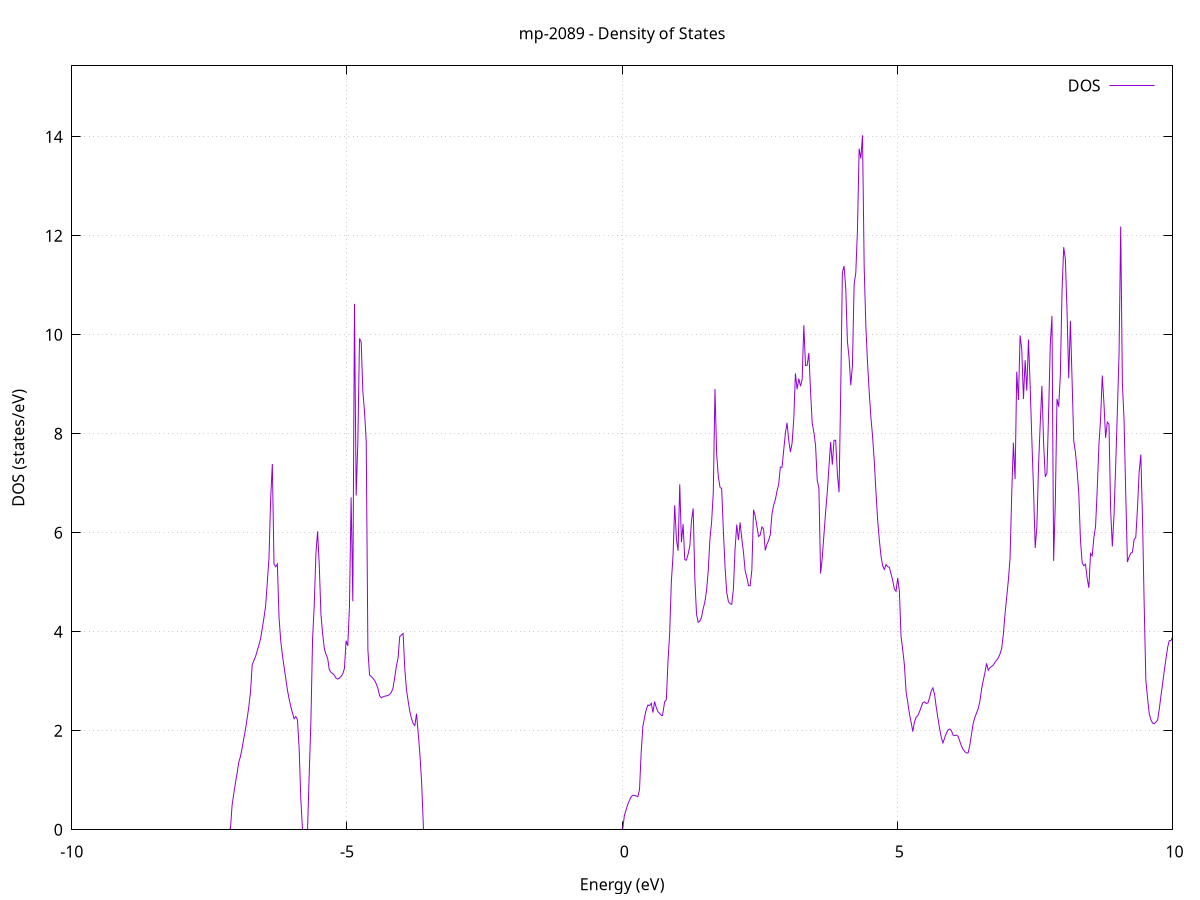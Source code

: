set title 'mp-2089 - Density of States'
set xlabel 'Energy (eV)'
set ylabel 'DOS (states/eV)'
set grid
set xrange [-10:10]
set yrange [0:15.429]
set xzeroaxis lt -1
set terminal png size 800,600
set output 'mp-2089_dos_gnuplot.png'
plot '-' using 1:2 with lines title 'DOS'
-46.508700 0.000000
-46.478300 0.000000
-46.447800 0.000000
-46.417300 0.000000
-46.386900 0.000000
-46.356400 0.000000
-46.325900 0.000000
-46.295500 0.000000
-46.265000 0.000000
-46.234500 0.000000
-46.204100 0.000000
-46.173600 0.000000
-46.143100 0.000000
-46.112700 0.000000
-46.082200 0.000000
-46.051800 0.000000
-46.021300 0.000000
-45.990800 0.000000
-45.960400 0.000000
-45.929900 0.000000
-45.899400 0.000000
-45.869000 0.000000
-45.838500 0.000000
-45.808000 0.000000
-45.777600 0.000000
-45.747100 0.000000
-45.716600 0.000000
-45.686200 0.000000
-45.655700 0.000000
-45.625200 0.000000
-45.594800 0.000000
-45.564300 0.000000
-45.533900 0.000000
-45.503400 0.000000
-45.472900 0.000000
-45.442500 0.000000
-45.412000 0.000000
-45.381500 0.000000
-45.351100 0.000000
-45.320600 0.000000
-45.290100 0.000000
-45.259700 0.000000
-45.229200 0.000000
-45.198700 0.000000
-45.168300 0.000000
-45.137800 0.000000
-45.107300 0.000000
-45.076900 0.000000
-45.046400 0.000000
-45.016000 0.000000
-44.985500 0.000000
-44.955000 0.000000
-44.924600 0.000000
-44.894100 0.000000
-44.863600 0.000000
-44.833200 0.000000
-44.802700 0.000000
-44.772200 0.000000
-44.741800 0.000000
-44.711300 0.000000
-44.680800 0.000000
-44.650400 0.000000
-44.619900 0.000000
-44.589400 0.000000
-44.559000 0.000000
-44.528500 0.000000
-44.498100 0.000000
-44.467600 0.000000
-44.437100 0.000000
-44.406700 0.000000
-44.376200 0.000000
-44.345700 0.000000
-44.315300 0.000000
-44.284800 0.000000
-44.254300 0.000000
-44.223900 0.000000
-44.193400 0.000000
-44.162900 0.000000
-44.132500 0.000000
-44.102000 0.000000
-44.071500 0.000000
-44.041100 0.000000
-44.010600 0.000000
-43.980200 0.000000
-43.949700 0.000000
-43.919200 0.000000
-43.888800 0.000000
-43.858300 0.000000
-43.827800 0.000000
-43.797400 0.000000
-43.766900 0.000000
-43.736400 864.516000
-43.706000 0.000000
-43.675500 0.000000
-43.645000 0.000000
-43.614600 0.000000
-43.584100 0.000000
-43.553600 0.000000
-43.523200 0.000000
-43.492700 0.000000
-43.462300 0.000000
-43.431800 0.000000
-43.401300 0.000000
-43.370900 0.000000
-43.340400 0.000000
-43.309900 0.000000
-43.279500 0.000000
-43.249000 0.000000
-43.218500 0.000000
-43.188100 0.000000
-43.157600 0.000000
-43.127100 0.000000
-43.096700 0.000000
-43.066200 0.000000
-43.035700 0.000000
-43.005300 0.000000
-42.974800 0.000000
-42.944400 0.000000
-42.913900 0.000000
-42.883400 0.000000
-42.853000 0.000000
-42.822500 0.000000
-42.792000 0.000000
-42.761600 0.000000
-42.731100 0.000000
-42.700600 0.000000
-42.670200 0.000000
-42.639700 0.000000
-42.609200 0.000000
-42.578800 0.000000
-42.548300 0.000000
-42.517800 0.000000
-42.487400 0.000000
-42.456900 0.000000
-42.426500 0.000000
-42.396000 0.000000
-42.365500 0.000000
-42.335100 0.000000
-42.304600 0.000000
-42.274100 0.000000
-42.243700 0.000000
-42.213200 0.000000
-42.182700 0.000000
-42.152300 0.000000
-42.121800 0.000000
-42.091300 0.000000
-42.060900 0.000000
-42.030400 0.000000
-41.999900 0.000000
-41.969500 0.000000
-41.939000 0.000000
-41.908600 0.000000
-41.878100 0.000000
-41.847600 0.000000
-41.817200 0.000000
-41.786700 0.000000
-41.756200 0.000000
-41.725800 0.000000
-41.695300 0.000000
-41.664800 0.000000
-41.634400 0.000000
-41.603900 0.000000
-41.573400 0.000000
-41.543000 0.000000
-41.512500 0.000000
-41.482000 0.000000
-41.451600 0.000000
-41.421100 0.000000
-41.390700 0.000000
-41.360200 0.000000
-41.329700 0.000000
-41.299300 0.000000
-41.268800 0.000000
-41.238300 0.000000
-41.207900 0.000000
-41.177400 0.000000
-41.146900 0.000000
-41.116500 0.000000
-41.086000 0.000000
-41.055500 0.000000
-41.025100 0.000000
-40.994600 0.000000
-40.964100 0.000000
-40.933700 0.000000
-40.903200 0.000000
-40.872800 0.000000
-40.842300 0.000000
-40.811800 0.000000
-40.781400 0.000000
-40.750900 0.000000
-40.720400 0.000000
-40.690000 0.000000
-40.659500 0.000000
-40.629000 0.000000
-40.598600 0.000000
-40.568100 0.000000
-40.537600 0.000000
-40.507200 0.000000
-40.476700 0.000000
-40.446200 0.000000
-40.415800 0.000000
-40.385300 0.000000
-40.354900 0.000000
-40.324400 0.000000
-40.293900 0.000000
-40.263500 0.000000
-40.233000 0.000000
-40.202500 0.000000
-40.172100 0.000000
-40.141600 0.000000
-40.111100 0.000000
-40.080700 0.000000
-40.050200 0.000000
-40.019700 0.000000
-39.989300 0.000000
-39.958800 0.000000
-39.928300 0.000000
-39.897900 0.000000
-39.867400 0.000000
-39.837000 0.000000
-39.806500 0.000000
-39.776000 0.000000
-39.745600 0.000000
-39.715100 0.000000
-39.684600 0.000000
-39.654200 0.000000
-39.623700 0.000000
-39.593200 0.000000
-39.562800 0.000000
-39.532300 0.000000
-39.501800 0.000000
-39.471400 0.000000
-39.440900 0.000000
-39.410400 0.000000
-39.380000 0.000000
-39.349500 0.000000
-39.319100 0.000000
-39.288600 0.000000
-39.258100 0.000000
-39.227700 0.000000
-39.197200 0.000000
-39.166700 0.000000
-39.136300 0.000000
-39.105800 0.000000
-39.075300 0.000000
-39.044900 0.000000
-39.014400 0.000000
-38.983900 0.000000
-38.953500 0.000000
-38.923000 0.000000
-38.892500 0.000000
-38.862100 0.000000
-38.831600 0.000000
-38.801200 0.000000
-38.770700 0.000000
-38.740200 0.000000
-38.709800 0.000000
-38.679300 0.000000
-38.648800 0.000000
-38.618400 0.000000
-38.587900 0.000000
-38.557400 0.000000
-38.527000 0.000000
-38.496500 0.000000
-38.466000 0.000000
-38.435600 0.000000
-38.405100 0.000000
-38.374600 0.000000
-38.344200 0.000000
-38.313700 0.000000
-38.283300 0.000000
-38.252800 0.000000
-38.222300 0.000000
-38.191900 0.000000
-38.161400 0.000000
-38.130900 0.000000
-38.100500 0.000000
-38.070000 0.000000
-38.039500 0.000000
-38.009100 0.000000
-37.978600 0.000000
-37.948100 0.000000
-37.917700 0.000000
-37.887200 0.000000
-37.856700 0.000000
-37.826300 0.000000
-37.795800 0.000000
-37.765400 0.000000
-37.734900 0.000000
-37.704400 0.000000
-37.674000 0.000000
-37.643500 0.000000
-37.613000 0.000000
-37.582600 0.000000
-37.552100 0.000000
-37.521600 0.000000
-37.491200 0.000000
-37.460700 0.000000
-37.430200 0.000000
-37.399800 0.000000
-37.369300 0.000000
-37.338800 0.000000
-37.308400 0.000000
-37.277900 0.000000
-37.247500 0.000000
-37.217000 0.000000
-37.186500 0.000000
-37.156100 0.000000
-37.125600 0.000000
-37.095100 0.000000
-37.064700 0.000000
-37.034200 0.000000
-37.003700 0.000000
-36.973300 0.000000
-36.942800 0.000000
-36.912300 0.000000
-36.881900 0.000000
-36.851400 0.000000
-36.820900 0.000000
-36.790500 0.000000
-36.760000 0.000000
-36.729600 0.000000
-36.699100 0.000000
-36.668600 0.000000
-36.638200 0.000000
-36.607700 0.000000
-36.577200 0.000000
-36.546800 0.000000
-36.516300 0.000000
-36.485800 0.000000
-36.455400 0.000000
-36.424900 0.000000
-36.394400 0.000000
-36.364000 0.000000
-36.333500 0.000000
-36.303000 0.000000
-36.272600 0.000000
-36.242100 0.000000
-36.211700 0.000000
-36.181200 0.000000
-36.150700 0.000000
-36.120300 0.000000
-36.089800 0.000000
-36.059300 0.000000
-36.028900 0.000000
-35.998400 0.000000
-35.967900 0.000000
-35.937500 0.000000
-35.907000 0.000000
-35.876500 0.000000
-35.846100 0.000000
-35.815600 0.000000
-35.785100 0.000000
-35.754700 0.000000
-35.724200 0.000000
-35.693700 0.000000
-35.663300 0.000000
-35.632800 0.000000
-35.602400 0.000000
-35.571900 0.000000
-35.541400 0.000000
-35.511000 0.000000
-35.480500 0.000000
-35.450000 0.000000
-35.419600 0.000000
-35.389100 0.000000
-35.358600 0.000000
-35.328200 0.000000
-35.297700 0.000000
-35.267200 0.000000
-35.236800 0.000000
-35.206300 0.000000
-35.175800 0.000000
-35.145400 0.000000
-35.114900 0.000000
-35.084500 0.000000
-35.054000 0.000000
-35.023500 0.000000
-34.993100 0.000000
-34.962600 0.000000
-34.932100 0.000000
-34.901700 0.000000
-34.871200 0.000000
-34.840700 0.000000
-34.810300 0.000000
-34.779800 0.000000
-34.749300 0.000000
-34.718900 0.000000
-34.688400 0.000000
-34.657900 0.000000
-34.627500 0.000000
-34.597000 0.000000
-34.566600 0.000000
-34.536100 0.000000
-34.505600 0.000000
-34.475200 0.000000
-34.444700 0.000000
-34.414200 0.000000
-34.383800 0.000000
-34.353300 0.000000
-34.322800 0.000000
-34.292400 0.000000
-34.261900 0.000000
-34.231400 0.000000
-34.201000 0.000000
-34.170500 0.000000
-34.140000 0.000000
-34.109600 0.000000
-34.079100 0.000000
-34.048700 0.000000
-34.018200 0.000000
-33.987700 0.000000
-33.957300 0.000000
-33.926800 0.000000
-33.896300 0.000000
-33.865900 0.000000
-33.835400 0.000000
-33.804900 0.000000
-33.774500 0.000000
-33.744000 0.000000
-33.713500 0.000000
-33.683100 0.000000
-33.652600 0.000000
-33.622100 0.000000
-33.591700 0.000000
-33.561200 0.000000
-33.530800 0.000000
-33.500300 0.000000
-33.469800 0.000000
-33.439400 0.000000
-33.408900 0.000000
-33.378400 0.000000
-33.348000 0.000000
-33.317500 0.000000
-33.287000 0.000000
-33.256600 0.000000
-33.226100 0.000000
-33.195600 0.000000
-33.165200 0.000000
-33.134700 0.000000
-33.104200 0.000000
-33.073800 0.000000
-33.043300 0.000000
-33.012900 0.000000
-32.982400 0.000000
-32.951900 0.000000
-32.921500 0.000000
-32.891000 0.000000
-32.860500 0.000000
-32.830100 0.000000
-32.799600 0.000000
-32.769100 0.000000
-32.738700 0.000000
-32.708200 0.000000
-32.677700 0.000000
-32.647300 0.000000
-32.616800 0.000000
-32.586300 0.000000
-32.555900 0.000000
-32.525400 0.000000
-32.495000 0.000000
-32.464500 0.000000
-32.434000 0.000000
-32.403600 0.000000
-32.373100 0.000000
-32.342600 0.000000
-32.312200 0.000000
-32.281700 0.000000
-32.251200 0.000000
-32.220800 0.000000
-32.190300 0.000000
-32.159800 0.000000
-32.129400 0.000000
-32.098900 0.000000
-32.068400 0.000000
-32.038000 0.000000
-32.007500 0.000000
-31.977100 0.000000
-31.946600 0.000000
-31.916100 0.000000
-31.885700 0.000000
-31.855200 0.000000
-31.824700 0.000000
-31.794300 0.000000
-31.763800 0.000000
-31.733300 0.000000
-31.702900 0.000000
-31.672400 0.000000
-31.641900 0.000000
-31.611500 0.000000
-31.581000 0.000000
-31.550500 0.000000
-31.520100 0.000000
-31.489600 0.000000
-31.459200 0.000000
-31.428700 0.000000
-31.398200 0.000000
-31.367800 0.000000
-31.337300 0.000000
-31.306800 0.000000
-31.276400 0.000000
-31.245900 0.000000
-31.215400 0.000000
-31.185000 0.000000
-31.154500 0.000000
-31.124000 0.000000
-31.093600 0.000000
-31.063100 0.000000
-31.032600 0.000000
-31.002200 0.000000
-30.971700 0.000000
-30.941300 0.000000
-30.910800 0.000000
-30.880300 0.000000
-30.849900 0.000000
-30.819400 0.000000
-30.788900 0.000000
-30.758500 0.000000
-30.728000 0.000000
-30.697500 0.000000
-30.667100 0.000000
-30.636600 0.000000
-30.606100 0.000000
-30.575700 0.000000
-30.545200 0.000000
-30.514700 0.000000
-30.484300 0.000000
-30.453800 0.000000
-30.423400 0.000000
-30.392900 0.000000
-30.362400 0.000000
-30.332000 0.000000
-30.301500 0.000000
-30.271000 0.000000
-30.240600 0.000000
-30.210100 0.000000
-30.179600 0.000000
-30.149200 0.000000
-30.118700 0.000000
-30.088200 0.000000
-30.057800 0.000000
-30.027300 0.000000
-29.996800 0.000000
-29.966400 0.000000
-29.935900 0.000000
-29.905500 0.000000
-29.875000 0.000000
-29.844500 0.000000
-29.814100 0.000000
-29.783600 0.000000
-29.753100 0.000000
-29.722700 0.000000
-29.692200 0.000000
-29.661700 0.000000
-29.631300 0.000000
-29.600800 0.000000
-29.570300 0.000000
-29.539900 0.000000
-29.509400 0.000000
-29.478900 0.000000
-29.448500 0.000000
-29.418000 0.000000
-29.387600 0.000000
-29.357100 0.000000
-29.326600 0.000000
-29.296200 0.000000
-29.265700 0.000000
-29.235200 0.000000
-29.204800 0.000000
-29.174300 0.000000
-29.143800 0.000000
-29.113400 0.000000
-29.082900 0.000000
-29.052400 0.000000
-29.022000 0.000000
-28.991500 0.000000
-28.961000 0.000000
-28.930600 0.000000
-28.900100 0.000000
-28.869700 0.000000
-28.839200 0.000000
-28.808700 0.000000
-28.778300 0.000000
-28.747800 0.000000
-28.717300 0.000000
-28.686900 0.000000
-28.656400 0.000000
-28.625900 0.000000
-28.595500 0.000000
-28.565000 0.000000
-28.534500 0.000000
-28.504100 0.000000
-28.473600 0.000000
-28.443100 0.000000
-28.412700 0.000000
-28.382200 0.000000
-28.351800 0.000000
-28.321300 0.000000
-28.290800 0.000000
-28.260400 0.000000
-28.229900 0.000000
-28.199400 0.000000
-28.169000 0.000000
-28.138500 0.000000
-28.108000 0.000000
-28.077600 0.000000
-28.047100 0.000000
-28.016600 0.000000
-27.986200 0.000000
-27.955700 0.000000
-27.925200 0.000000
-27.894800 0.000000
-27.864300 0.000000
-27.833900 0.000000
-27.803400 0.000000
-27.772900 0.000000
-27.742500 0.000000
-27.712000 0.000000
-27.681500 0.000000
-27.651100 0.000000
-27.620600 0.000000
-27.590100 0.000000
-27.559700 0.000000
-27.529200 0.000000
-27.498700 0.000000
-27.468300 0.000000
-27.437800 0.000000
-27.407300 0.000000
-27.376900 0.000000
-27.346400 0.000000
-27.316000 0.000000
-27.285500 0.000000
-27.255000 0.000000
-27.224600 0.000000
-27.194100 0.000000
-27.163600 0.000000
-27.133200 0.000000
-27.102700 0.000000
-27.072200 0.000000
-27.041800 0.000000
-27.011300 0.000000
-26.980800 0.000000
-26.950400 0.000000
-26.919900 0.000000
-26.889400 0.000000
-26.859000 0.000000
-26.828500 0.000000
-26.798100 0.000000
-26.767600 0.000000
-26.737100 0.000000
-26.706700 0.000000
-26.676200 0.000000
-26.645700 0.000000
-26.615300 0.000000
-26.584800 0.000000
-26.554300 0.000000
-26.523900 0.000000
-26.493400 0.000000
-26.462900 0.000000
-26.432500 0.000000
-26.402000 0.000000
-26.371500 0.000000
-26.341100 0.000000
-26.310600 0.000000
-26.280200 0.000000
-26.249700 0.000000
-26.219200 0.000000
-26.188800 0.000000
-26.158300 0.000000
-26.127800 0.000000
-26.097400 0.000000
-26.066900 0.000000
-26.036400 0.000000
-26.006000 0.000000
-25.975500 0.000000
-25.945000 0.000000
-25.914600 0.000000
-25.884100 0.000000
-25.853600 0.000000
-25.823200 0.000000
-25.792700 0.000000
-25.762300 0.000000
-25.731800 0.000000
-25.701300 0.000000
-25.670900 0.000000
-25.640400 0.000000
-25.609900 0.000000
-25.579500 0.000000
-25.549000 0.000000
-25.518500 0.000000
-25.488100 0.000000
-25.457600 0.000000
-25.427100 0.000000
-25.396700 0.000000
-25.366200 0.000000
-25.335700 0.000000
-25.305300 0.000000
-25.274800 0.000000
-25.244400 0.000000
-25.213900 0.000000
-25.183400 0.000000
-25.153000 0.000000
-25.122500 0.000000
-25.092000 0.000000
-25.061600 0.000000
-25.031100 0.000000
-25.000600 0.000000
-24.970200 0.000000
-24.939700 0.000000
-24.909200 0.000000
-24.878800 0.000000
-24.848300 0.000000
-24.817800 0.000000
-24.787400 0.000000
-24.756900 0.000000
-24.726500 0.000000
-24.696000 0.000000
-24.665500 0.000000
-24.635100 0.000000
-24.604600 0.000000
-24.574100 0.000000
-24.543700 0.000000
-24.513200 0.000000
-24.482700 0.000000
-24.452300 0.000000
-24.421800 0.000000
-24.391300 0.000000
-24.360900 0.000000
-24.330400 0.000000
-24.299900 0.000000
-24.269500 0.000000
-24.239000 0.000000
-24.208500 0.000000
-24.178100 0.000000
-24.147600 0.000000
-24.117200 0.000000
-24.086700 0.000000
-24.056200 0.000000
-24.025800 0.000000
-23.995300 0.000000
-23.964800 0.000000
-23.934400 0.000000
-23.903900 0.000000
-23.873400 0.000000
-23.843000 0.000000
-23.812500 0.000000
-23.782000 0.000000
-23.751600 0.000000
-23.721100 0.000000
-23.690600 0.000000
-23.660200 0.000000
-23.629700 0.000000
-23.599300 0.000000
-23.568800 0.000000
-23.538300 0.000000
-23.507900 0.000000
-23.477400 0.000000
-23.446900 0.000000
-23.416500 0.000000
-23.386000 0.000000
-23.355500 0.000000
-23.325100 0.000000
-23.294600 0.000000
-23.264100 0.000000
-23.233700 0.000000
-23.203200 0.000000
-23.172700 0.000000
-23.142300 0.000000
-23.111800 0.000000
-23.081400 0.000000
-23.050900 0.000000
-23.020400 0.000000
-22.990000 0.000000
-22.959500 0.000000
-22.929000 0.000000
-22.898600 0.000000
-22.868100 0.000000
-22.837600 0.000000
-22.807200 0.000000
-22.776700 0.000000
-22.746200 0.000000
-22.715800 0.000000
-22.685300 0.000000
-22.654800 0.000000
-22.624400 0.000000
-22.593900 0.000000
-22.563500 0.000000
-22.533000 0.000000
-22.502500 0.000000
-22.472100 0.000000
-22.441600 0.000000
-22.411100 0.000000
-22.380700 0.000000
-22.350200 0.000000
-22.319700 0.000000
-22.289300 0.000000
-22.258800 0.000000
-22.228300 0.000000
-22.197900 0.000000
-22.167400 0.000000
-22.136900 0.000000
-22.106500 0.000000
-22.076000 0.000000
-22.045600 0.000000
-22.015100 0.000000
-21.984600 0.000000
-21.954200 0.000000
-21.923700 78.783300
-21.893200 34.082100
-21.862800 38.167800
-21.832300 0.000000
-21.801800 0.000000
-21.771400 0.000000
-21.740900 0.000000
-21.710400 0.000000
-21.680000 0.000000
-21.649500 0.000000
-21.619000 0.000000
-21.588600 0.000000
-21.558100 0.000000
-21.527700 0.000000
-21.497200 0.000000
-21.466700 0.000000
-21.436300 0.000000
-21.405800 0.000000
-21.375300 0.000000
-21.344900 0.000000
-21.314400 0.000000
-21.283900 0.000000
-21.253500 0.000000
-21.223000 0.000000
-21.192500 0.000000
-21.162100 0.000000
-21.131600 0.000000
-21.101100 0.000000
-21.070700 0.000000
-21.040200 0.000000
-21.009800 0.000000
-20.979300 0.000000
-20.948800 0.000000
-20.918400 0.000000
-20.887900 0.000000
-20.857400 0.000000
-20.827000 0.000000
-20.796500 0.000000
-20.766000 0.000000
-20.735600 0.000000
-20.705100 0.000000
-20.674600 0.000000
-20.644200 0.000000
-20.613700 0.000000
-20.583200 0.000000
-20.552800 0.000000
-20.522300 0.000000
-20.491900 0.000000
-20.461400 0.000000
-20.430900 0.000000
-20.400500 0.000000
-20.370000 0.000000
-20.339500 0.000000
-20.309100 0.000000
-20.278600 0.000000
-20.248100 0.000000
-20.217700 0.000000
-20.187200 0.000000
-20.156700 0.000000
-20.126300 0.000000
-20.095800 0.000000
-20.065300 0.000000
-20.034900 0.000000
-20.004400 0.000000
-19.974000 0.000000
-19.943500 0.000000
-19.913000 0.000000
-19.882600 0.000000
-19.852100 0.000000
-19.821600 0.000000
-19.791200 0.000000
-19.760700 0.000000
-19.730200 0.000000
-19.699800 0.000000
-19.669300 0.000000
-19.638800 0.000000
-19.608400 0.000000
-19.577900 0.000000
-19.547400 0.000000
-19.517000 0.000000
-19.486500 0.000000
-19.456100 0.000000
-19.425600 0.000000
-19.395100 0.000000
-19.364700 0.000000
-19.334200 0.000000
-19.303700 0.000000
-19.273300 0.000000
-19.242800 0.000000
-19.212300 0.000000
-19.181900 0.000000
-19.151400 0.000000
-19.120900 0.000000
-19.090500 0.000000
-19.060000 0.000000
-19.029500 0.000000
-18.999100 0.000000
-18.968600 0.000000
-18.938200 0.000000
-18.907700 0.000000
-18.877200 0.000000
-18.846800 0.000000
-18.816300 0.000000
-18.785800 0.000000
-18.755400 0.000000
-18.724900 0.000000
-18.694400 0.000000
-18.664000 0.000000
-18.633500 0.000000
-18.603000 0.000000
-18.572600 0.000000
-18.542100 0.000000
-18.511600 0.000000
-18.481200 0.000000
-18.450700 0.000000
-18.420300 0.000000
-18.389800 0.000000
-18.359300 0.000000
-18.328900 0.000000
-18.298400 0.000000
-18.267900 0.000000
-18.237500 0.000000
-18.207000 0.000000
-18.176500 0.000000
-18.146100 0.000000
-18.115600 0.000000
-18.085100 0.000000
-18.054700 0.000000
-18.024200 0.000000
-17.993700 0.000000
-17.963300 0.000000
-17.932800 0.000000
-17.902400 0.000000
-17.871900 0.000000
-17.841400 0.000000
-17.811000 0.000000
-17.780500 0.000000
-17.750000 0.000000
-17.719600 0.000000
-17.689100 0.000000
-17.658600 0.000000
-17.628200 0.000000
-17.597700 0.000000
-17.567200 0.000000
-17.536800 0.000000
-17.506300 0.000000
-17.475800 0.000000
-17.445400 0.000000
-17.414900 0.000000
-17.384500 0.000000
-17.354000 0.000000
-17.323500 0.000000
-17.293100 0.000000
-17.262600 0.000000
-17.232100 0.000000
-17.201700 0.000000
-17.171200 0.000000
-17.140700 0.000000
-17.110300 0.000000
-17.079800 0.000000
-17.049300 0.000000
-17.018900 0.000000
-16.988400 0.000000
-16.957900 0.000000
-16.927500 0.000000
-16.897000 0.000000
-16.866600 0.000000
-16.836100 0.000000
-16.805600 0.000000
-16.775200 0.000000
-16.744700 0.000000
-16.714200 0.000000
-16.683800 0.000000
-16.653300 0.000000
-16.622800 0.000000
-16.592400 0.000000
-16.561900 0.000000
-16.531400 0.000000
-16.501000 0.000000
-16.470500 0.000000
-16.440000 0.000000
-16.409600 0.000000
-16.379100 0.000000
-16.348700 0.000000
-16.318200 0.000000
-16.287700 0.000000
-16.257300 0.000000
-16.226800 0.000000
-16.196300 0.000000
-16.165900 0.000000
-16.135400 0.000000
-16.104900 0.000000
-16.074500 0.000000
-16.044000 0.000000
-16.013500 0.000000
-15.983100 0.000000
-15.952600 0.000000
-15.922100 0.000000
-15.891700 0.000000
-15.861200 0.000000
-15.830800 0.000000
-15.800300 0.000000
-15.769800 0.000000
-15.739400 0.000000
-15.708900 0.000000
-15.678400 0.000000
-15.648000 0.000000
-15.617500 0.000000
-15.587000 0.000000
-15.556600 0.000000
-15.526100 0.000000
-15.495600 0.000000
-15.465200 0.000000
-15.434700 0.000000
-15.404200 0.000000
-15.373800 0.000000
-15.343300 0.000000
-15.312900 0.000000
-15.282400 0.000000
-15.251900 0.000000
-15.221500 0.000000
-15.191000 0.000000
-15.160500 0.000000
-15.130100 0.000000
-15.099600 0.000000
-15.069100 0.000000
-15.038700 0.000000
-15.008200 0.000000
-14.977700 0.000000
-14.947300 0.000000
-14.916800 0.000000
-14.886300 0.000000
-14.855900 0.000000
-14.825400 0.000000
-14.795000 0.000000
-14.764500 0.000000
-14.734000 0.000000
-14.703600 0.000000
-14.673100 0.000000
-14.642600 0.000000
-14.612200 0.000000
-14.581700 0.000000
-14.551200 0.000000
-14.520800 0.000000
-14.490300 0.000000
-14.459800 0.000000
-14.429400 0.000000
-14.398900 0.000000
-14.368400 0.000000
-14.338000 0.000000
-14.307500 0.000000
-14.277100 0.000000
-14.246600 0.000000
-14.216100 0.000000
-14.185700 0.000000
-14.155200 0.000000
-14.124700 0.000000
-14.094300 0.000000
-14.063800 0.000000
-14.033300 0.000000
-14.002900 0.000000
-13.972400 0.000000
-13.941900 0.000000
-13.911500 0.000000
-13.881000 0.000000
-13.850500 0.000000
-13.820100 0.000000
-13.789600 0.000000
-13.759200 0.000000
-13.728700 0.000000
-13.698200 0.000000
-13.667800 0.000000
-13.637300 0.000000
-13.606800 0.000000
-13.576400 0.000000
-13.545900 0.000000
-13.515400 0.000000
-13.485000 0.000000
-13.454500 0.000000
-13.424000 0.000000
-13.393600 0.000000
-13.363100 0.000000
-13.332600 0.000000
-13.302200 0.000000
-13.271700 0.000000
-13.241200 0.000000
-13.210800 0.000000
-13.180300 0.000000
-13.149900 0.000000
-13.119400 0.000000
-13.088900 0.000000
-13.058500 0.000000
-13.028000 0.000000
-12.997500 0.000000
-12.967100 0.000000
-12.936600 0.000000
-12.906100 0.000000
-12.875700 0.000000
-12.845200 0.000000
-12.814700 0.000000
-12.784300 0.000000
-12.753800 0.000000
-12.723300 0.000000
-12.692900 0.000000
-12.662400 0.000000
-12.632000 0.000000
-12.601500 0.000000
-12.571000 0.000000
-12.540600 0.000000
-12.510100 0.000000
-12.479600 0.000000
-12.449200 0.000000
-12.418700 0.000000
-12.388200 0.000000
-12.357800 0.000000
-12.327300 0.000000
-12.296800 0.000000
-12.266400 0.000000
-12.235900 0.000000
-12.205400 0.000000
-12.175000 0.000000
-12.144500 0.000000
-12.114100 0.000000
-12.083600 0.000000
-12.053100 0.000000
-12.022700 0.000000
-11.992200 0.000000
-11.961700 0.000000
-11.931300 0.000000
-11.900800 0.000000
-11.870300 0.000000
-11.839900 0.000000
-11.809400 0.000000
-11.778900 0.000000
-11.748500 0.000000
-11.718000 0.000000
-11.687500 0.000000
-11.657100 0.000000
-11.626600 0.000000
-11.596200 0.000000
-11.565700 0.000000
-11.535200 0.000000
-11.504800 0.000000
-11.474300 0.000000
-11.443800 0.000000
-11.413400 0.000000
-11.382900 0.000000
-11.352400 0.000000
-11.322000 0.000000
-11.291500 0.000000
-11.261000 0.000000
-11.230600 0.000000
-11.200100 0.000000
-11.169600 0.000000
-11.139200 0.000000
-11.108700 0.000000
-11.078300 0.000000
-11.047800 0.000000
-11.017300 0.000000
-10.986900 0.000000
-10.956400 0.000000
-10.925900 0.000000
-10.895500 0.000000
-10.865000 0.000000
-10.834500 0.000000
-10.804100 0.000000
-10.773600 0.000000
-10.743100 0.000000
-10.712700 0.000000
-10.682200 0.000000
-10.651700 0.000000
-10.621300 0.000000
-10.590800 0.000000
-10.560400 0.000000
-10.529900 0.000000
-10.499400 0.000000
-10.469000 0.000000
-10.438500 0.000000
-10.408000 0.000000
-10.377600 0.000000
-10.347100 0.000000
-10.316600 0.000000
-10.286200 0.000000
-10.255700 0.000000
-10.225200 0.000000
-10.194800 0.000000
-10.164300 0.000000
-10.133800 0.000000
-10.103400 0.000000
-10.072900 0.000000
-10.042500 0.000000
-10.012000 0.000000
-9.981500 0.000000
-9.951100 0.000000
-9.920600 0.000000
-9.890100 0.000000
-9.859700 0.000000
-9.829200 0.000000
-9.798700 0.000000
-9.768300 0.000000
-9.737800 0.000000
-9.707300 0.000000
-9.676900 0.000000
-9.646400 0.000000
-9.615900 0.000000
-9.585500 0.000000
-9.555000 0.000000
-9.524600 0.000000
-9.494100 0.000000
-9.463600 0.000000
-9.433200 0.000000
-9.402700 0.000000
-9.372200 0.000000
-9.341800 0.000000
-9.311300 0.000000
-9.280800 0.000000
-9.250400 0.000000
-9.219900 0.000000
-9.189400 0.000000
-9.159000 0.000000
-9.128500 0.000000
-9.098000 0.000000
-9.067600 0.000000
-9.037100 0.000000
-9.006700 0.000000
-8.976200 0.000000
-8.945700 0.000000
-8.915300 0.000000
-8.884800 0.000000
-8.854300 0.000000
-8.823900 0.000000
-8.793400 0.000000
-8.762900 0.000000
-8.732500 0.000000
-8.702000 0.000000
-8.671500 0.000000
-8.641100 0.000000
-8.610600 0.000000
-8.580100 0.000000
-8.549700 0.000000
-8.519200 0.000000
-8.488800 0.000000
-8.458300 0.000000
-8.427800 0.000000
-8.397400 0.000000
-8.366900 0.000000
-8.336400 0.000000
-8.306000 0.000000
-8.275500 0.000000
-8.245000 0.000000
-8.214600 0.000000
-8.184100 0.000000
-8.153600 0.000000
-8.123200 0.000000
-8.092700 0.000000
-8.062200 0.000000
-8.031800 0.000000
-8.001300 0.000000
-7.970900 0.000000
-7.940400 0.000000
-7.909900 0.000000
-7.879500 0.000000
-7.849000 0.000000
-7.818500 0.000000
-7.788100 0.000000
-7.757600 0.000000
-7.727100 0.000000
-7.696700 0.000000
-7.666200 0.000000
-7.635700 0.000000
-7.605300 0.000000
-7.574800 0.000000
-7.544300 0.000000
-7.513900 0.000000
-7.483400 0.000000
-7.453000 0.000000
-7.422500 0.000000
-7.392000 0.000000
-7.361600 0.000000
-7.331100 0.000000
-7.300600 0.000000
-7.270200 0.000000
-7.239700 0.000000
-7.209200 0.000000
-7.178800 0.000000
-7.148300 0.000000
-7.117800 0.017500
-7.087400 0.496000
-7.056900 0.727900
-7.026400 0.946900
-6.996000 1.149200
-6.965500 1.365600
-6.935100 1.480500
-6.904600 1.652000
-6.874100 1.849600
-6.843700 2.029000
-6.813200 2.253900
-6.782700 2.491100
-6.752300 2.790700
-6.721800 3.332800
-6.691300 3.419600
-6.660900 3.499500
-6.630400 3.615500
-6.599900 3.728900
-6.569500 3.861900
-6.539000 4.066900
-6.508500 4.280500
-6.478100 4.520500
-6.447600 4.996800
-6.417200 5.481500
-6.386700 6.676900
-6.356200 7.388900
-6.325800 5.368000
-6.295300 5.311100
-6.264800 5.368300
-6.234400 4.290100
-6.203900 3.818100
-6.173400 3.527800
-6.143000 3.289200
-6.112500 3.059100
-6.082000 2.823700
-6.051600 2.642900
-6.021100 2.490000
-5.990600 2.361100
-5.960200 2.243200
-5.929700 2.286800
-5.899300 2.222800
-5.868800 1.641100
-5.838300 0.616700
-5.807900 0.000000
-5.777400 0.000000
-5.746900 0.000000
-5.716500 0.001600
-5.686000 1.123600
-5.655500 2.181800
-5.625100 3.852700
-5.594600 4.540000
-5.564100 5.575100
-5.533700 6.027600
-5.503200 5.335800
-5.472700 4.351700
-5.442300 3.954500
-5.411800 3.662700
-5.381400 3.542400
-5.350900 3.461000
-5.320400 3.230600
-5.290000 3.180600
-5.259500 3.155300
-5.229000 3.123100
-5.198600 3.062200
-5.168100 3.042700
-5.137600 3.064500
-5.107200 3.095700
-5.076700 3.149300
-5.046200 3.256700
-5.015800 3.816400
-4.985300 3.717000
-4.954800 4.505500
-4.924400 6.714200
-4.893900 4.614500
-4.863500 10.622500
-4.833000 6.751600
-4.802500 7.827600
-4.772100 9.922600
-4.741600 9.851400
-4.711100 8.846500
-4.680700 8.436300
-4.650200 7.843000
-4.619700 3.632300
-4.589300 3.124200
-4.558800 3.093500
-4.528300 3.060500
-4.497900 3.017000
-4.467400 2.947100
-4.436900 2.851500
-4.406500 2.706200
-4.376000 2.666200
-4.345600 2.685100
-4.315100 2.697700
-4.284600 2.704100
-4.254200 2.712800
-4.223700 2.734200
-4.193200 2.777900
-4.162800 2.862900
-4.132300 3.078500
-4.101800 3.305300
-4.071400 3.471000
-4.040900 3.903700
-4.010400 3.934400
-3.980000 3.965400
-3.949500 3.251900
-3.919000 2.829300
-3.888600 2.600400
-3.858100 2.388800
-3.827700 2.249500
-3.797200 2.143700
-3.766700 2.104600
-3.736300 2.344000
-3.705800 1.955300
-3.675300 1.533800
-3.644900 0.990000
-3.614400 0.000000
-3.583900 0.000000
-3.553500 0.000000
-3.523000 0.000000
-3.492500 0.000000
-3.462100 0.000000
-3.431600 0.000000
-3.401100 0.000000
-3.370700 0.000000
-3.340200 0.000000
-3.309800 0.000000
-3.279300 0.000000
-3.248800 0.000000
-3.218400 0.000000
-3.187900 0.000000
-3.157400 0.000000
-3.127000 0.000000
-3.096500 0.000000
-3.066000 0.000000
-3.035600 0.000000
-3.005100 0.000000
-2.974600 0.000000
-2.944200 0.000000
-2.913700 0.000000
-2.883200 0.000000
-2.852800 0.000000
-2.822300 0.000000
-2.791900 0.000000
-2.761400 0.000000
-2.730900 0.000000
-2.700500 0.000000
-2.670000 0.000000
-2.639500 0.000000
-2.609100 0.000000
-2.578600 0.000000
-2.548100 0.000000
-2.517700 0.000000
-2.487200 0.000000
-2.456700 0.000000
-2.426300 0.000000
-2.395800 0.000000
-2.365300 0.000000
-2.334900 0.000000
-2.304400 0.000000
-2.274000 0.000000
-2.243500 0.000000
-2.213000 0.000000
-2.182600 0.000000
-2.152100 0.000000
-2.121600 0.000000
-2.091200 0.000000
-2.060700 0.000000
-2.030200 0.000000
-1.999800 0.000000
-1.969300 0.000000
-1.938800 0.000000
-1.908400 0.000000
-1.877900 0.000000
-1.847400 0.000000
-1.817000 0.000000
-1.786500 0.000000
-1.756000 0.000000
-1.725600 0.000000
-1.695100 0.000000
-1.664700 0.000000
-1.634200 0.000000
-1.603700 0.000000
-1.573300 0.000000
-1.542800 0.000000
-1.512300 0.000000
-1.481900 0.000000
-1.451400 0.000000
-1.420900 0.000000
-1.390500 0.000000
-1.360000 0.000000
-1.329500 0.000000
-1.299100 0.000000
-1.268600 0.000000
-1.238100 0.000000
-1.207700 0.000000
-1.177200 0.000000
-1.146800 0.000000
-1.116300 0.000000
-1.085800 0.000000
-1.055400 0.000000
-1.024900 0.000000
-0.994400 0.000000
-0.964000 0.000000
-0.933500 0.000000
-0.903000 0.000000
-0.872600 0.000000
-0.842100 0.000000
-0.811600 0.000000
-0.781200 0.000000
-0.750700 0.000000
-0.720200 0.000000
-0.689800 0.000000
-0.659300 0.000000
-0.628900 0.000000
-0.598400 0.000000
-0.567900 0.000000
-0.537500 0.000000
-0.507000 0.000000
-0.476500 0.000000
-0.446100 0.000000
-0.415600 0.000000
-0.385100 0.000000
-0.354700 0.000000
-0.324200 0.000000
-0.293700 0.000000
-0.263300 0.000000
-0.232800 0.000000
-0.202300 0.000000
-0.171900 0.000000
-0.141400 0.000000
-0.111000 0.000000
-0.080500 0.000000
-0.050000 0.000000
-0.019600 0.000000
0.010900 0.020500
0.041400 0.292900
0.071800 0.402900
0.102300 0.512800
0.132800 0.595300
0.163200 0.667500
0.193700 0.695400
0.224200 0.694900
0.254600 0.683100
0.285100 0.668600
0.315600 0.812100
0.346000 1.565400
0.376500 2.089800
0.406900 2.267800
0.437400 2.423200
0.467900 2.520000
0.498300 2.509900
0.528800 2.555300
0.559300 2.368400
0.589700 2.589900
0.620200 2.469100
0.650700 2.384200
0.681100 2.350700
0.711600 2.315600
0.742100 2.315600
0.772500 2.586500
0.803000 2.625500
0.833500 3.411600
0.863900 3.979600
0.894400 5.016900
0.924800 5.541700
0.955300 6.555600
0.985800 5.877000
1.016200 5.635300
1.046700 6.977000
1.077200 5.809800
1.107600 6.173300
1.138100 5.454100
1.168600 5.445800
1.199000 5.570400
1.229500 5.727000
1.260000 6.240700
1.290400 6.490600
1.320900 5.062400
1.351400 4.357100
1.381800 4.190300
1.412300 4.214100
1.442700 4.297900
1.473200 4.468200
1.503700 4.605900
1.534100 4.835800
1.564600 5.237500
1.595100 5.871700
1.625500 6.219300
1.656000 6.807200
1.686500 8.901300
1.716900 7.600400
1.747400 7.135500
1.777900 6.917700
1.808300 6.889900
1.838800 6.051900
1.869300 5.317800
1.899700 4.797700
1.930200 4.612000
1.960600 4.566500
1.991100 4.554500
2.021600 4.859300
2.052000 5.677600
2.082500 6.164600
2.113000 5.855600
2.143400 6.208300
2.173900 5.881600
2.204400 5.606700
2.234800 5.233700
2.265300 5.099900
2.295800 4.930000
2.326200 4.928400
2.356700 5.246400
2.387200 6.463700
2.417600 6.340700
2.448100 6.131600
2.478500 5.923300
2.509000 5.953900
2.539500 6.116700
2.569900 6.075600
2.600400 5.642600
2.630900 5.767100
2.661300 5.842400
2.691800 5.962200
2.722300 6.377600
2.752700 6.554900
2.783200 6.665900
2.813700 6.839600
2.844100 6.974300
2.874600 7.326200
2.905100 7.321100
2.935500 7.664600
2.966000 8.007000
2.996400 8.219800
3.026900 7.870500
3.057400 7.630400
3.087800 7.809000
3.118300 8.291400
3.148800 9.216600
3.179200 8.896000
3.209700 9.112900
3.240200 8.958800
3.270600 9.096600
3.301100 10.190600
3.331600 9.377100
3.362000 9.380500
3.392500 9.629400
3.423000 8.867600
3.453400 8.213500
3.483900 8.024400
3.514300 7.762600
3.544800 7.055000
3.575300 6.901500
3.605700 5.175100
3.636200 5.495600
3.666700 5.961500
3.697100 6.415800
3.727600 6.824500
3.758100 7.335300
3.788500 7.833100
3.819000 7.373500
3.849500 7.865900
3.879900 7.866800
3.910400 7.194300
3.940900 6.817100
3.971300 8.842800
4.001800 11.255900
4.032200 11.386700
4.062700 10.945300
4.093200 9.863100
4.123600 9.533200
4.154100 8.978300
4.184600 9.381400
4.215000 11.010000
4.245500 11.253000
4.276000 12.126400
4.306400 13.758600
4.336900 13.557700
4.367400 14.026800
4.397800 11.363500
4.428300 10.172600
4.458800 9.435300
4.489200 8.842500
4.519700 8.332500
4.550100 7.950600
4.580600 7.461400
4.611100 6.839500
4.641500 6.268400
4.672000 5.870000
4.702500 5.533300
4.732900 5.334500
4.763400 5.258300
4.793900 5.357100
4.824300 5.312700
4.854800 5.303700
4.885300 5.171800
4.915700 5.036200
4.946200 4.862400
4.976700 4.816900
5.007100 5.086000
5.037600 4.818300
5.068000 3.907200
5.098500 3.631900
5.129000 3.325100
5.159400 2.786200
5.189900 2.570800
5.220400 2.335200
5.250800 2.171800
5.281300 1.983100
5.311800 2.181200
5.342200 2.274200
5.372700 2.304800
5.403200 2.385300
5.433600 2.479400
5.464100 2.568900
5.494600 2.584000
5.525000 2.551100
5.555500 2.560800
5.585900 2.667400
5.616400 2.806300
5.646900 2.866500
5.677300 2.726300
5.707800 2.471800
5.738300 2.251700
5.768700 2.042200
5.799200 1.864300
5.829700 1.754500
5.860100 1.856700
5.890600 1.946400
5.921100 2.015200
5.951500 2.035600
5.982000 2.004900
6.012500 1.911400
6.042900 1.900900
6.073400 1.914000
6.103800 1.886700
6.134300 1.791600
6.164800 1.694100
6.195200 1.622800
6.225700 1.580300
6.256200 1.550100
6.286600 1.553700
6.317100 1.704900
6.347600 1.928200
6.378000 2.144600
6.408500 2.267700
6.439000 2.356900
6.469400 2.447200
6.499900 2.590600
6.530400 2.838400
6.560800 3.011800
6.591300 3.169900
6.621700 3.362900
6.652200 3.219300
6.682700 3.273300
6.713100 3.298000
6.743600 3.325700
6.774100 3.385500
6.804500 3.422500
6.835000 3.471200
6.865500 3.551800
6.895900 3.658300
6.926400 3.950700
6.956900 4.355100
6.987300 4.701300
7.017800 5.041500
7.048300 5.483700
7.078700 6.778200
7.109200 7.817400
7.139600 7.085000
7.170100 9.251000
7.200600 8.680300
7.231000 9.984800
7.261500 9.702300
7.292000 8.700300
7.322400 9.485300
7.352900 8.869200
7.383400 9.899600
7.413800 8.961300
7.444300 7.882800
7.474800 6.876300
7.505200 5.691400
7.535700 6.126600
7.566200 7.360300
7.596600 8.204600
7.627100 8.966800
7.657500 7.830100
7.688000 7.128300
7.718500 7.202800
7.748900 8.420500
7.779400 9.810800
7.809900 10.378500
7.840300 5.431500
7.870800 6.623800
7.901300 8.703700
7.931700 8.544700
7.962200 9.181300
7.992700 10.877100
8.023100 11.767700
8.053600 11.522200
8.084100 10.460900
8.114500 9.120900
8.145000 10.279000
8.175400 9.080700
8.205900 7.853400
8.236400 7.625600
8.266800 7.258400
8.297300 6.795900
8.327800 5.852500
8.358200 5.397500
8.388700 5.333000
8.419200 5.361700
8.449600 5.077800
8.480100 4.887800
8.510600 5.579300
8.541000 5.535400
8.571500 5.902300
8.602000 6.128400
8.632400 6.877600
8.662900 7.774100
8.693300 8.294400
8.723800 9.175800
8.754300 8.615300
8.784700 7.916400
8.815200 8.232500
8.845700 8.191000
8.876100 6.461700
8.906600 5.721200
8.937100 6.354900
8.967500 7.357800
8.998000 8.441500
9.028500 9.596400
9.058900 12.183400
9.089400 9.020300
9.119900 8.275000
9.150300 6.784300
9.180800 5.407200
9.211300 5.509000
9.241700 5.587600
9.272200 5.605300
9.302600 5.860400
9.333100 5.907400
9.363600 6.490200
9.394000 7.229000
9.424500 7.579100
9.455000 6.294300
9.485400 4.550200
9.515900 3.018600
9.546400 2.666600
9.576800 2.348800
9.607300 2.220800
9.637800 2.155400
9.668200 2.140900
9.698700 2.174900
9.729200 2.216800
9.759600 2.435300
9.790100 2.707200
9.820500 2.952700
9.851000 3.218600
9.881500 3.453600
9.911900 3.686600
9.942400 3.820300
9.972900 3.818500
10.003300 3.901600
10.033800 3.939200
10.064300 3.917400
10.094700 4.088100
10.125200 4.378700
10.155700 4.617400
10.186100 4.752100
10.216600 4.524900
10.247100 4.229200
10.277500 3.847400
10.308000 3.689300
10.338400 3.418100
10.368900 3.130900
10.399400 2.913000
10.429800 2.820700
10.460300 2.782300
10.490800 2.754800
10.521200 2.735100
10.551700 2.724600
10.582200 2.627300
10.612600 2.694900
10.643100 2.759400
10.673600 2.754700
10.704000 2.771400
10.734500 2.760200
10.765000 2.570600
10.795400 2.417800
10.825900 2.272200
10.856300 2.130600
10.886800 2.013900
10.917300 1.911700
10.947700 1.815200
10.978200 1.725500
11.008700 1.653500
11.039100 1.583700
11.069600 1.537100
11.100100 1.487500
11.130500 1.328400
11.161000 1.276800
11.191500 1.162800
11.221900 1.049300
11.252400 0.940600
11.282900 0.845100
11.313300 0.771400
11.343800 0.764000
11.374200 0.767600
11.404700 0.729700
11.435200 0.742500
11.465600 0.656200
11.496100 0.446100
11.526600 0.277200
11.557000 0.167200
11.587500 0.074700
11.618000 0.020200
11.648400 0.000100
11.678900 0.000000
11.709400 0.000000
11.739800 0.000000
11.770300 0.000000
11.800800 0.000000
11.831200 0.000000
11.861700 0.000000
11.892100 0.000000
11.922600 0.000000
11.953100 0.000000
11.983500 0.000000
12.014000 0.000000
12.044500 0.000000
12.074900 0.000000
12.105400 0.000000
12.135900 0.000000
12.166300 0.000000
12.196800 0.000000
12.227300 0.000000
12.257700 0.000000
12.288200 0.000000
12.318700 0.000000
12.349100 0.000000
12.379600 0.000000
12.410000 0.000000
12.440500 0.000000
12.471000 0.000000
12.501400 0.000000
12.531900 0.000000
12.562400 0.000000
12.592800 0.000000
12.623300 0.000000
12.653800 0.000000
12.684200 0.000000
12.714700 0.000000
12.745200 0.000000
12.775600 0.000000
12.806100 0.000000
12.836600 0.000000
12.867000 0.000000
12.897500 0.000000
12.927900 0.000000
12.958400 0.000000
12.988900 0.000000
13.019300 0.000000
13.049800 0.000000
13.080300 0.000000
13.110700 0.000000
13.141200 0.000000
13.171700 0.000000
13.202100 0.000000
13.232600 0.000000
13.263100 0.000000
13.293500 0.000000
13.324000 0.000000
13.354500 0.000000
13.384900 0.000000
13.415400 0.000000
13.445800 0.000000
13.476300 0.000000
13.506800 0.000000
13.537200 0.000000
13.567700 0.000000
13.598200 0.000000
13.628600 0.000000
13.659100 0.000000
13.689600 0.000000
13.720000 0.000000
13.750500 0.000000
13.781000 0.000000
13.811400 0.000000
13.841900 0.000000
13.872400 0.000000
13.902800 0.000000
13.933300 0.000000
13.963700 0.000000
13.994200 0.000000
14.024700 0.000000
14.055100 0.000000
14.085600 0.000000
14.116100 0.000000
14.146500 0.000000
14.177000 0.000000
14.207500 0.000000
14.237900 0.000000
14.268400 0.000000
14.298900 0.000000
14.329300 0.000000
14.359800 0.000000
14.390300 0.000000
14.420700 0.000000
e
